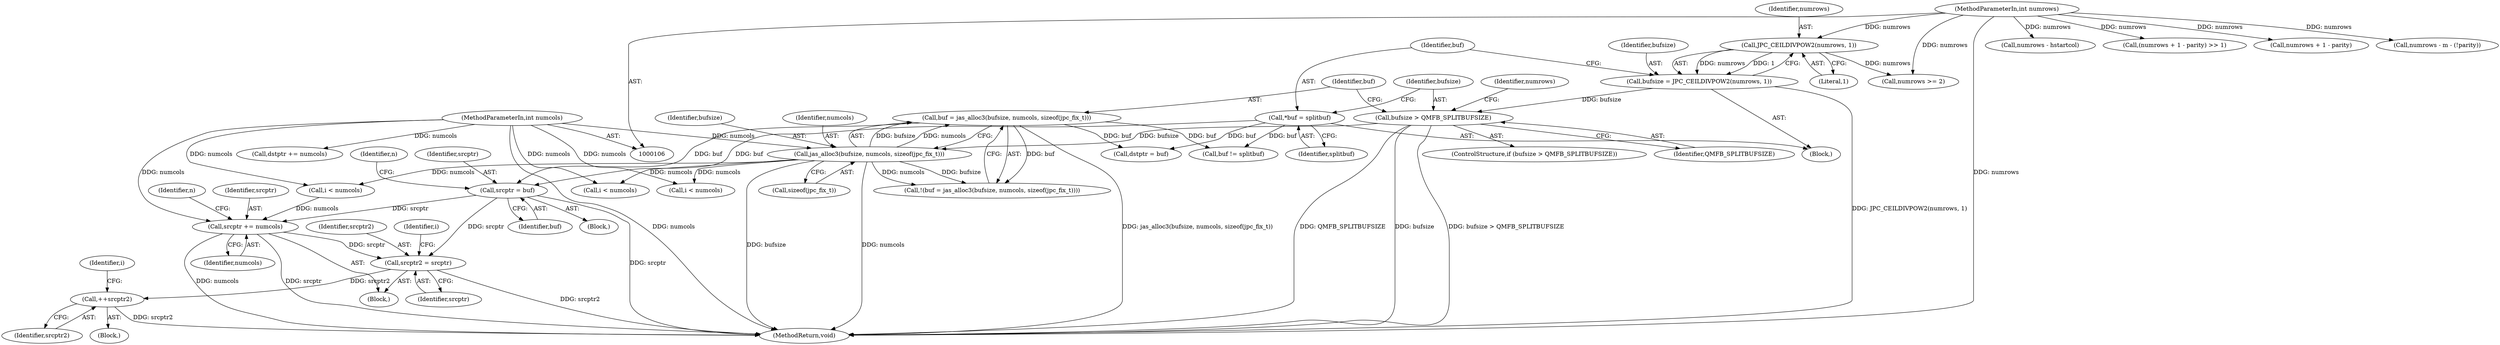 digraph "0_jasper_4a59cfaf9ab3d48fca4a15c0d2674bf7138e3d1a_2@pointer" {
"1000297" [label="(Call,srcptr = buf)"];
"1000139" [label="(Call,buf = jas_alloc3(bufsize, numcols, sizeof(jpc_fix_t)))"];
"1000141" [label="(Call,jas_alloc3(bufsize, numcols, sizeof(jpc_fix_t)))"];
"1000133" [label="(Call,bufsize > QMFB_SPLITBUFSIZE)"];
"1000114" [label="(Call,bufsize = JPC_CEILDIVPOW2(numrows, 1))"];
"1000116" [label="(Call,JPC_CEILDIVPOW2(numrows, 1))"];
"1000108" [label="(MethodParameterIn,int numrows)"];
"1000109" [label="(MethodParameterIn,int numcols)"];
"1000121" [label="(Call,*buf = splitbuf)"];
"1000312" [label="(Call,srcptr2 = srcptr)"];
"1000332" [label="(Call,++srcptr2)"];
"1000337" [label="(Call,srcptr += numcols)"];
"1000199" [label="(Call,i < numcols)"];
"1000170" [label="(Call,dstptr = buf)"];
"1000142" [label="(Identifier,bufsize)"];
"1000332" [label="(Call,++srcptr2)"];
"1000333" [label="(Identifier,srcptr2)"];
"1000112" [label="(Block,)"];
"1000116" [label="(Call,JPC_CEILDIVPOW2(numrows, 1))"];
"1000214" [label="(Call,dstptr += numcols)"];
"1000299" [label="(Identifier,buf)"];
"1000347" [label="(MethodReturn,void)"];
"1000324" [label="(Block,)"];
"1000306" [label="(Identifier,n)"];
"1000123" [label="(Identifier,splitbuf)"];
"1000122" [label="(Identifier,buf)"];
"1000297" [label="(Call,srcptr = buf)"];
"1000133" [label="(Call,bufsize > QMFB_SPLITBUFSIZE)"];
"1000109" [label="(MethodParameterIn,int numcols)"];
"1000266" [label="(Call,i < numcols)"];
"1000118" [label="(Literal,1)"];
"1000164" [label="(Call,numrows - hstartcol)"];
"1000338" [label="(Identifier,srcptr)"];
"1000132" [label="(ControlStructure,if (bufsize > QMFB_SPLITBUFSIZE))"];
"1000141" [label="(Call,jas_alloc3(bufsize, numcols, sizeof(jpc_fix_t)))"];
"1000155" [label="(Call,(numrows + 1 - parity) >> 1)"];
"1000152" [label="(Block,)"];
"1000308" [label="(Block,)"];
"1000115" [label="(Identifier,bufsize)"];
"1000139" [label="(Call,buf = jas_alloc3(bufsize, numcols, sizeof(jpc_fix_t)))"];
"1000301" [label="(Identifier,n)"];
"1000314" [label="(Identifier,srcptr)"];
"1000140" [label="(Identifier,buf)"];
"1000149" [label="(Call,numrows >= 2)"];
"1000156" [label="(Call,numrows + 1 - parity)"];
"1000134" [label="(Identifier,bufsize)"];
"1000319" [label="(Call,i < numcols)"];
"1000244" [label="(Call,numrows - m - (!parity))"];
"1000313" [label="(Identifier,srcptr2)"];
"1000117" [label="(Identifier,numrows)"];
"1000143" [label="(Identifier,numcols)"];
"1000121" [label="(Call,*buf = splitbuf)"];
"1000144" [label="(Call,sizeof(jpc_fix_t))"];
"1000323" [label="(Identifier,i)"];
"1000114" [label="(Call,bufsize = JPC_CEILDIVPOW2(numrows, 1))"];
"1000150" [label="(Identifier,numrows)"];
"1000135" [label="(Identifier,QMFB_SPLITBUFSIZE)"];
"1000341" [label="(Call,buf != splitbuf)"];
"1000108" [label="(MethodParameterIn,int numrows)"];
"1000312" [label="(Call,srcptr2 = srcptr)"];
"1000337" [label="(Call,srcptr += numcols)"];
"1000317" [label="(Identifier,i)"];
"1000298" [label="(Identifier,srcptr)"];
"1000339" [label="(Identifier,numcols)"];
"1000138" [label="(Call,!(buf = jas_alloc3(bufsize, numcols, sizeof(jpc_fix_t))))"];
"1000297" -> "1000152"  [label="AST: "];
"1000297" -> "1000299"  [label="CFG: "];
"1000298" -> "1000297"  [label="AST: "];
"1000299" -> "1000297"  [label="AST: "];
"1000301" -> "1000297"  [label="CFG: "];
"1000297" -> "1000347"  [label="DDG: srcptr"];
"1000139" -> "1000297"  [label="DDG: buf"];
"1000121" -> "1000297"  [label="DDG: buf"];
"1000297" -> "1000312"  [label="DDG: srcptr"];
"1000297" -> "1000337"  [label="DDG: srcptr"];
"1000139" -> "1000138"  [label="AST: "];
"1000139" -> "1000141"  [label="CFG: "];
"1000140" -> "1000139"  [label="AST: "];
"1000141" -> "1000139"  [label="AST: "];
"1000138" -> "1000139"  [label="CFG: "];
"1000139" -> "1000347"  [label="DDG: jas_alloc3(bufsize, numcols, sizeof(jpc_fix_t))"];
"1000139" -> "1000138"  [label="DDG: buf"];
"1000141" -> "1000139"  [label="DDG: bufsize"];
"1000141" -> "1000139"  [label="DDG: numcols"];
"1000139" -> "1000170"  [label="DDG: buf"];
"1000139" -> "1000341"  [label="DDG: buf"];
"1000141" -> "1000144"  [label="CFG: "];
"1000142" -> "1000141"  [label="AST: "];
"1000143" -> "1000141"  [label="AST: "];
"1000144" -> "1000141"  [label="AST: "];
"1000141" -> "1000347"  [label="DDG: bufsize"];
"1000141" -> "1000347"  [label="DDG: numcols"];
"1000141" -> "1000138"  [label="DDG: bufsize"];
"1000141" -> "1000138"  [label="DDG: numcols"];
"1000133" -> "1000141"  [label="DDG: bufsize"];
"1000109" -> "1000141"  [label="DDG: numcols"];
"1000141" -> "1000199"  [label="DDG: numcols"];
"1000141" -> "1000266"  [label="DDG: numcols"];
"1000141" -> "1000319"  [label="DDG: numcols"];
"1000133" -> "1000132"  [label="AST: "];
"1000133" -> "1000135"  [label="CFG: "];
"1000134" -> "1000133"  [label="AST: "];
"1000135" -> "1000133"  [label="AST: "];
"1000140" -> "1000133"  [label="CFG: "];
"1000150" -> "1000133"  [label="CFG: "];
"1000133" -> "1000347"  [label="DDG: bufsize"];
"1000133" -> "1000347"  [label="DDG: bufsize > QMFB_SPLITBUFSIZE"];
"1000133" -> "1000347"  [label="DDG: QMFB_SPLITBUFSIZE"];
"1000114" -> "1000133"  [label="DDG: bufsize"];
"1000114" -> "1000112"  [label="AST: "];
"1000114" -> "1000116"  [label="CFG: "];
"1000115" -> "1000114"  [label="AST: "];
"1000116" -> "1000114"  [label="AST: "];
"1000122" -> "1000114"  [label="CFG: "];
"1000114" -> "1000347"  [label="DDG: JPC_CEILDIVPOW2(numrows, 1)"];
"1000116" -> "1000114"  [label="DDG: numrows"];
"1000116" -> "1000114"  [label="DDG: 1"];
"1000116" -> "1000118"  [label="CFG: "];
"1000117" -> "1000116"  [label="AST: "];
"1000118" -> "1000116"  [label="AST: "];
"1000108" -> "1000116"  [label="DDG: numrows"];
"1000116" -> "1000149"  [label="DDG: numrows"];
"1000108" -> "1000106"  [label="AST: "];
"1000108" -> "1000347"  [label="DDG: numrows"];
"1000108" -> "1000149"  [label="DDG: numrows"];
"1000108" -> "1000155"  [label="DDG: numrows"];
"1000108" -> "1000156"  [label="DDG: numrows"];
"1000108" -> "1000164"  [label="DDG: numrows"];
"1000108" -> "1000244"  [label="DDG: numrows"];
"1000109" -> "1000106"  [label="AST: "];
"1000109" -> "1000347"  [label="DDG: numcols"];
"1000109" -> "1000199"  [label="DDG: numcols"];
"1000109" -> "1000214"  [label="DDG: numcols"];
"1000109" -> "1000266"  [label="DDG: numcols"];
"1000109" -> "1000319"  [label="DDG: numcols"];
"1000109" -> "1000337"  [label="DDG: numcols"];
"1000121" -> "1000112"  [label="AST: "];
"1000121" -> "1000123"  [label="CFG: "];
"1000122" -> "1000121"  [label="AST: "];
"1000123" -> "1000121"  [label="AST: "];
"1000134" -> "1000121"  [label="CFG: "];
"1000121" -> "1000170"  [label="DDG: buf"];
"1000121" -> "1000341"  [label="DDG: buf"];
"1000312" -> "1000308"  [label="AST: "];
"1000312" -> "1000314"  [label="CFG: "];
"1000313" -> "1000312"  [label="AST: "];
"1000314" -> "1000312"  [label="AST: "];
"1000317" -> "1000312"  [label="CFG: "];
"1000312" -> "1000347"  [label="DDG: srcptr2"];
"1000337" -> "1000312"  [label="DDG: srcptr"];
"1000312" -> "1000332"  [label="DDG: srcptr2"];
"1000332" -> "1000324"  [label="AST: "];
"1000332" -> "1000333"  [label="CFG: "];
"1000333" -> "1000332"  [label="AST: "];
"1000323" -> "1000332"  [label="CFG: "];
"1000332" -> "1000347"  [label="DDG: srcptr2"];
"1000337" -> "1000308"  [label="AST: "];
"1000337" -> "1000339"  [label="CFG: "];
"1000338" -> "1000337"  [label="AST: "];
"1000339" -> "1000337"  [label="AST: "];
"1000306" -> "1000337"  [label="CFG: "];
"1000337" -> "1000347"  [label="DDG: numcols"];
"1000337" -> "1000347"  [label="DDG: srcptr"];
"1000319" -> "1000337"  [label="DDG: numcols"];
}
